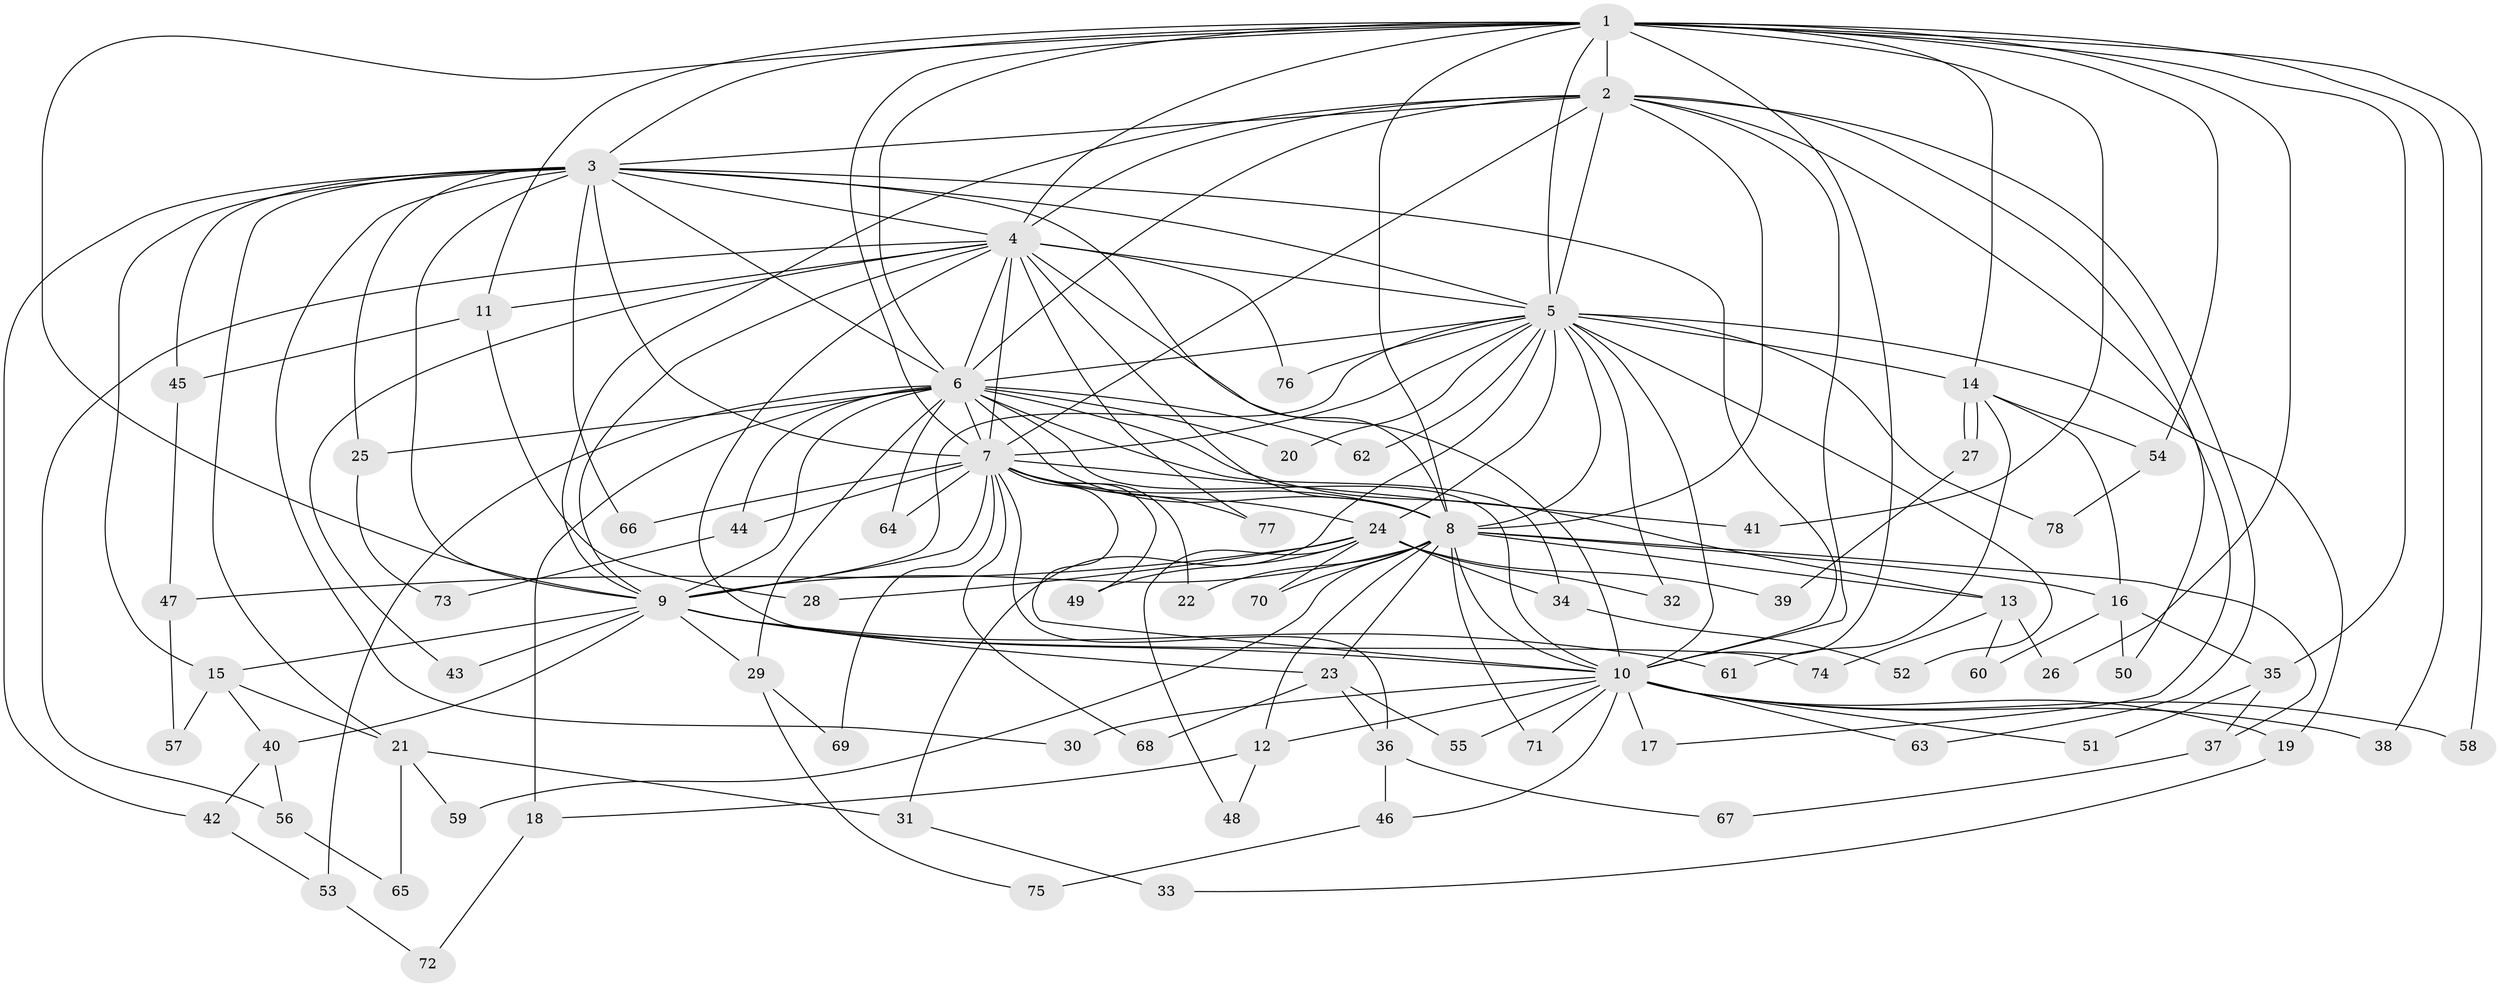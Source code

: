 // Generated by graph-tools (version 1.1) at 2025/25/03/09/25 03:25:43]
// undirected, 78 vertices, 181 edges
graph export_dot {
graph [start="1"]
  node [color=gray90,style=filled];
  1;
  2;
  3;
  4;
  5;
  6;
  7;
  8;
  9;
  10;
  11;
  12;
  13;
  14;
  15;
  16;
  17;
  18;
  19;
  20;
  21;
  22;
  23;
  24;
  25;
  26;
  27;
  28;
  29;
  30;
  31;
  32;
  33;
  34;
  35;
  36;
  37;
  38;
  39;
  40;
  41;
  42;
  43;
  44;
  45;
  46;
  47;
  48;
  49;
  50;
  51;
  52;
  53;
  54;
  55;
  56;
  57;
  58;
  59;
  60;
  61;
  62;
  63;
  64;
  65;
  66;
  67;
  68;
  69;
  70;
  71;
  72;
  73;
  74;
  75;
  76;
  77;
  78;
  1 -- 2;
  1 -- 3;
  1 -- 4;
  1 -- 5;
  1 -- 6;
  1 -- 7;
  1 -- 8;
  1 -- 9;
  1 -- 10;
  1 -- 11;
  1 -- 14;
  1 -- 26;
  1 -- 35;
  1 -- 38;
  1 -- 41;
  1 -- 54;
  1 -- 58;
  2 -- 3;
  2 -- 4;
  2 -- 5;
  2 -- 6;
  2 -- 7;
  2 -- 8;
  2 -- 9;
  2 -- 10;
  2 -- 17;
  2 -- 50;
  2 -- 63;
  3 -- 4;
  3 -- 5;
  3 -- 6;
  3 -- 7;
  3 -- 8;
  3 -- 9;
  3 -- 10;
  3 -- 15;
  3 -- 21;
  3 -- 25;
  3 -- 30;
  3 -- 42;
  3 -- 45;
  3 -- 66;
  4 -- 5;
  4 -- 6;
  4 -- 7;
  4 -- 8;
  4 -- 9;
  4 -- 10;
  4 -- 11;
  4 -- 43;
  4 -- 56;
  4 -- 74;
  4 -- 76;
  4 -- 77;
  5 -- 6;
  5 -- 7;
  5 -- 8;
  5 -- 9;
  5 -- 10;
  5 -- 14;
  5 -- 19;
  5 -- 20;
  5 -- 24;
  5 -- 31;
  5 -- 32;
  5 -- 52;
  5 -- 62;
  5 -- 76;
  5 -- 78;
  6 -- 7;
  6 -- 8;
  6 -- 9;
  6 -- 10;
  6 -- 13;
  6 -- 18;
  6 -- 20;
  6 -- 25;
  6 -- 29;
  6 -- 34;
  6 -- 44;
  6 -- 53;
  6 -- 62;
  6 -- 64;
  7 -- 8;
  7 -- 9;
  7 -- 10;
  7 -- 22;
  7 -- 24;
  7 -- 36;
  7 -- 41;
  7 -- 44;
  7 -- 49;
  7 -- 64;
  7 -- 66;
  7 -- 68;
  7 -- 69;
  7 -- 77;
  8 -- 9;
  8 -- 10;
  8 -- 12;
  8 -- 13;
  8 -- 16;
  8 -- 22;
  8 -- 23;
  8 -- 37;
  8 -- 59;
  8 -- 70;
  8 -- 71;
  9 -- 10;
  9 -- 15;
  9 -- 23;
  9 -- 29;
  9 -- 40;
  9 -- 43;
  9 -- 61;
  10 -- 12;
  10 -- 17;
  10 -- 19;
  10 -- 30;
  10 -- 38;
  10 -- 46;
  10 -- 51;
  10 -- 55;
  10 -- 58;
  10 -- 63;
  10 -- 71;
  11 -- 28;
  11 -- 45;
  12 -- 18;
  12 -- 48;
  13 -- 26;
  13 -- 60;
  13 -- 74;
  14 -- 16;
  14 -- 27;
  14 -- 27;
  14 -- 54;
  14 -- 61;
  15 -- 21;
  15 -- 40;
  15 -- 57;
  16 -- 35;
  16 -- 50;
  16 -- 60;
  18 -- 72;
  19 -- 33;
  21 -- 31;
  21 -- 59;
  21 -- 65;
  23 -- 36;
  23 -- 55;
  23 -- 68;
  24 -- 28;
  24 -- 32;
  24 -- 34;
  24 -- 39;
  24 -- 47;
  24 -- 48;
  24 -- 49;
  24 -- 70;
  25 -- 73;
  27 -- 39;
  29 -- 69;
  29 -- 75;
  31 -- 33;
  34 -- 52;
  35 -- 37;
  35 -- 51;
  36 -- 46;
  36 -- 67;
  37 -- 67;
  40 -- 42;
  40 -- 56;
  42 -- 53;
  44 -- 73;
  45 -- 47;
  46 -- 75;
  47 -- 57;
  53 -- 72;
  54 -- 78;
  56 -- 65;
}
